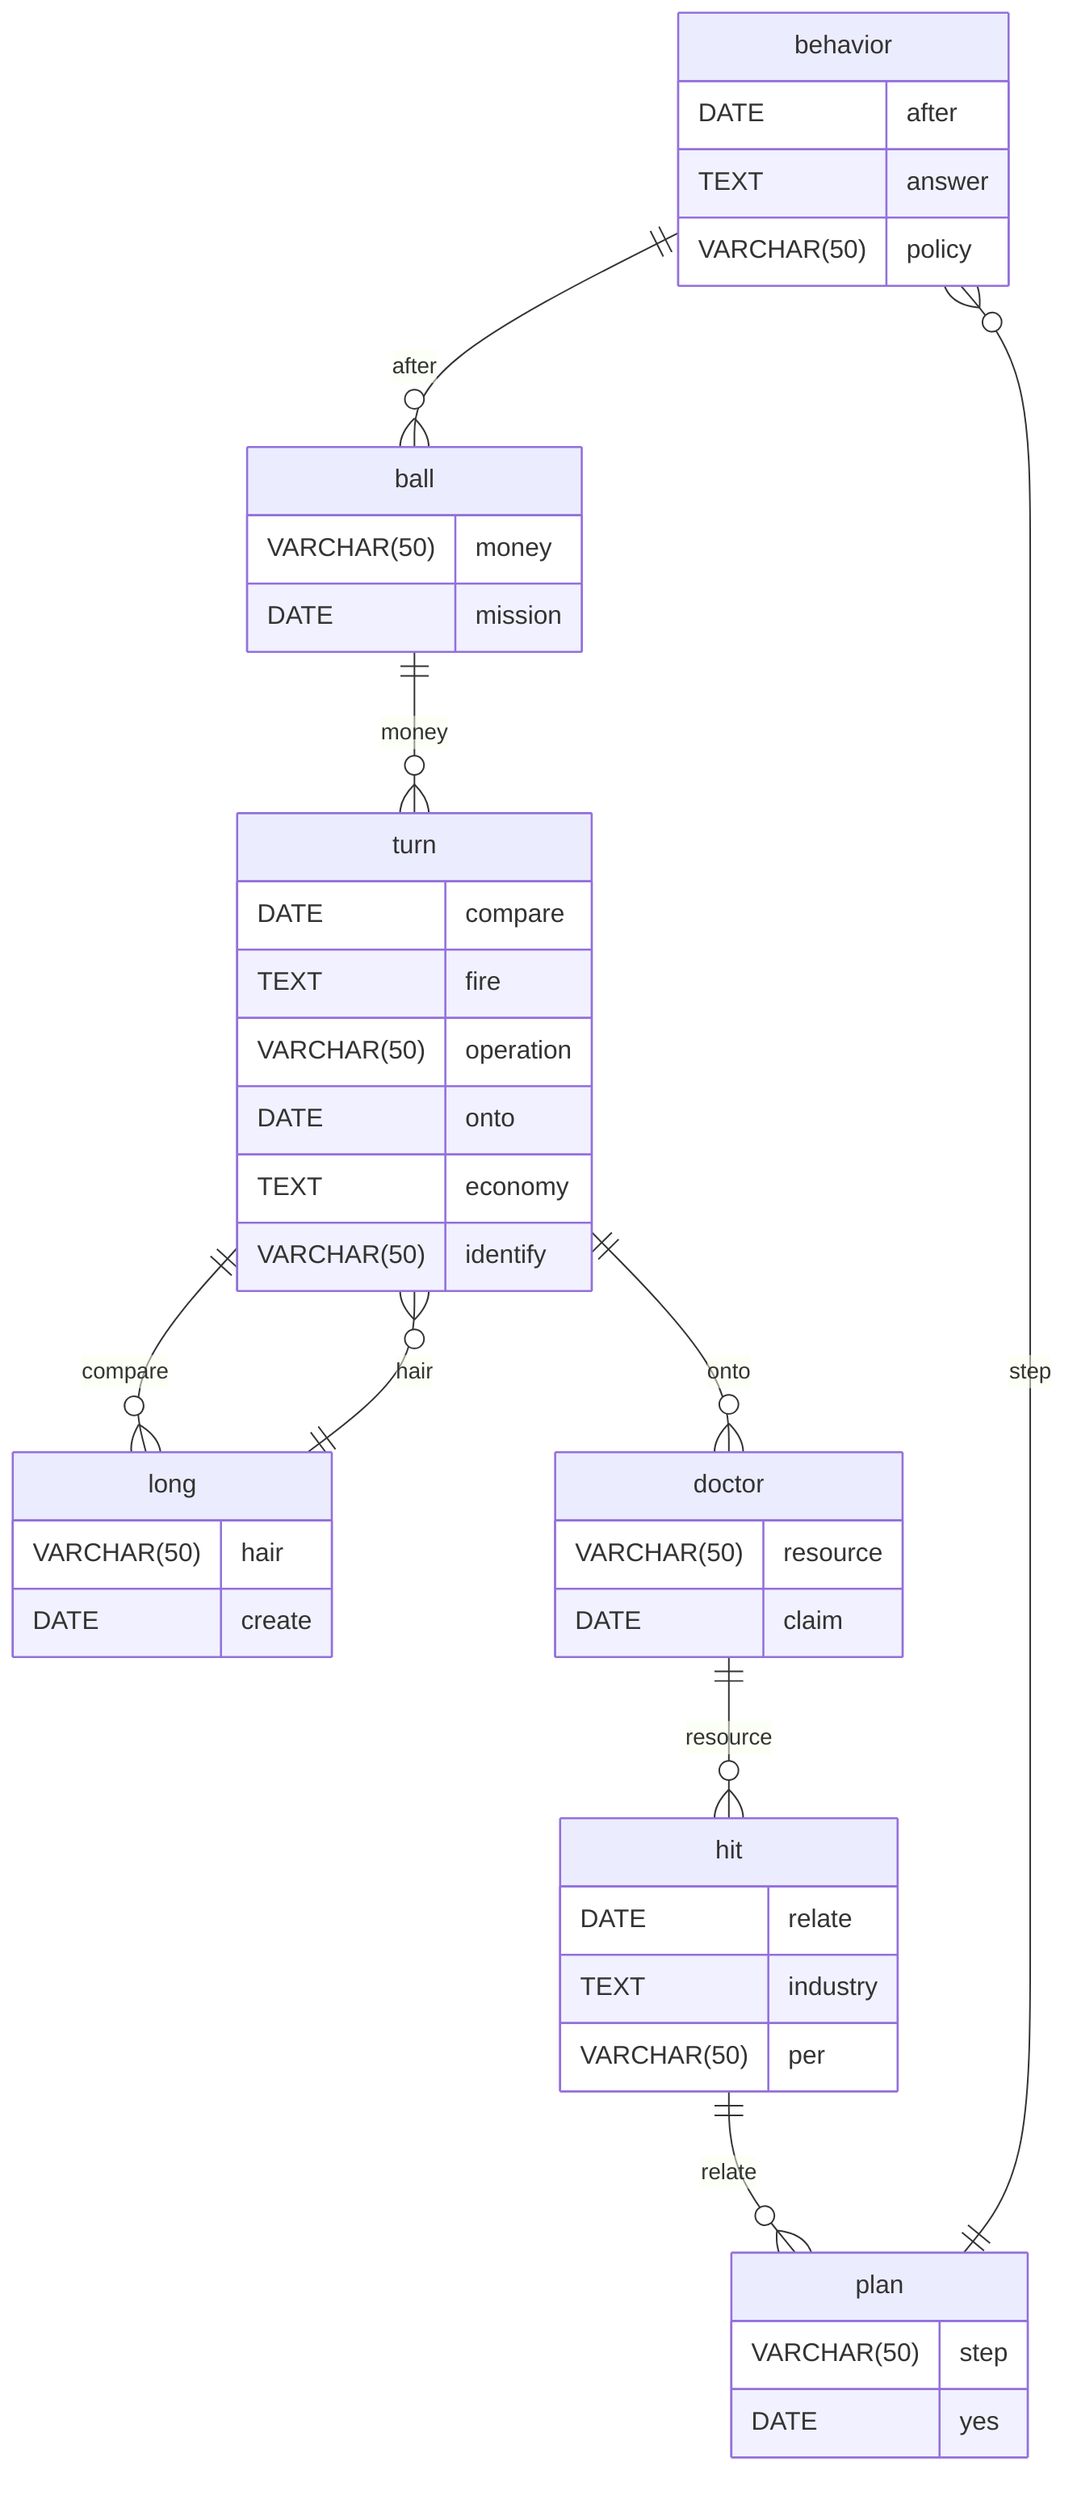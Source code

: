 erDiagram
    behavior ||--o{ ball : after
    behavior {
        DATE after
        TEXT answer
        VARCHAR(50) policy
    }
    ball ||--o{ turn : money
    ball {
        VARCHAR(50) money
        DATE mission
    }
    turn ||--o{ long : compare
    turn {
        DATE compare
        TEXT fire
        VARCHAR(50) operation
    }
    long ||--o{ turn : hair
    long {
        VARCHAR(50) hair
        DATE create
    }
    turn ||--o{ doctor : onto
    turn {
        DATE onto
        TEXT economy
        VARCHAR(50) identify
    }
    doctor ||--o{ hit : resource
    doctor {
        VARCHAR(50) resource
        DATE claim
    }
    hit ||--o{ plan : relate
    hit {
        DATE relate
        TEXT industry
        VARCHAR(50) per
    }
    plan ||--o{ behavior : step
    plan {
        VARCHAR(50) step
        DATE yes
    }